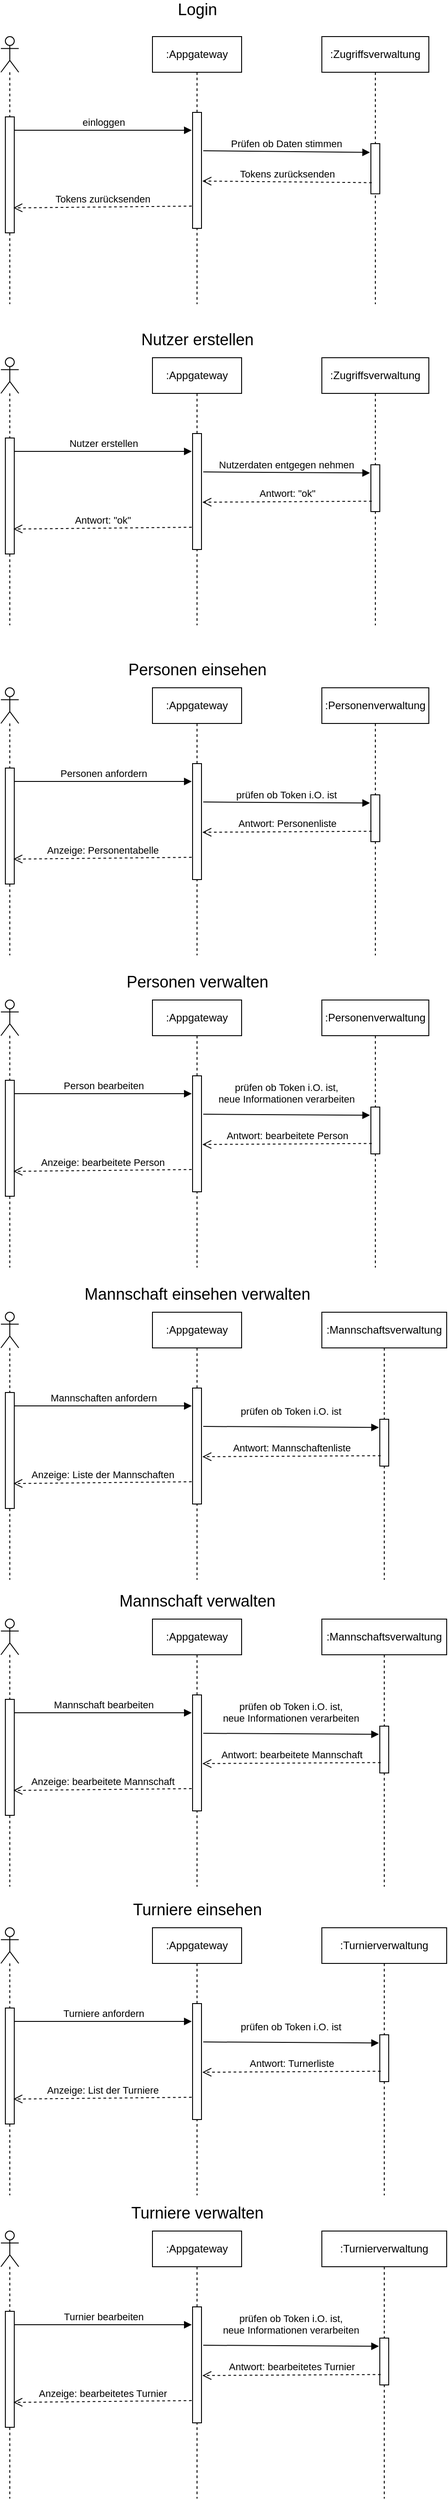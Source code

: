 <mxfile version="14.4.2" type="device"><diagram id="Lpl1IHD3yuHznrEhPR_8" name="Page-1"><mxGraphModel dx="864" dy="1890" grid="1" gridSize="10" guides="1" tooltips="1" connect="1" arrows="1" fold="1" page="1" pageScale="1" pageWidth="827" pageHeight="1169" math="0" shadow="0"><root><mxCell id="0"/><mxCell id="1" parent="0"/><mxCell id="L8T-4_Yj_eS84W-rppNU-3" value="" style="shape=umlLifeline;participant=umlActor;perimeter=lifelinePerimeter;whiteSpace=wrap;html=1;container=1;collapsible=0;recursiveResize=0;verticalAlign=top;spacingTop=36;outlineConnect=0;" vertex="1" parent="1"><mxGeometry x="70" y="10" width="20" height="300" as="geometry"/></mxCell><mxCell id="L8T-4_Yj_eS84W-rppNU-4" value="" style="html=1;points=[];perimeter=orthogonalPerimeter;" vertex="1" parent="L8T-4_Yj_eS84W-rppNU-3"><mxGeometry x="5" y="90" width="10" height="130" as="geometry"/></mxCell><mxCell id="L8T-4_Yj_eS84W-rppNU-5" value=":Appgateway" style="shape=umlLifeline;perimeter=lifelinePerimeter;whiteSpace=wrap;html=1;container=1;collapsible=0;recursiveResize=0;outlineConnect=0;" vertex="1" parent="1"><mxGeometry x="240" y="10" width="100" height="300" as="geometry"/></mxCell><mxCell id="L8T-4_Yj_eS84W-rppNU-6" value="" style="html=1;points=[];perimeter=orthogonalPerimeter;" vertex="1" parent="L8T-4_Yj_eS84W-rppNU-5"><mxGeometry x="45" y="85" width="10" height="130" as="geometry"/></mxCell><mxCell id="L8T-4_Yj_eS84W-rppNU-7" value=":Zugriffsverwaltung" style="shape=umlLifeline;perimeter=lifelinePerimeter;whiteSpace=wrap;html=1;container=1;collapsible=0;recursiveResize=0;outlineConnect=0;" vertex="1" parent="1"><mxGeometry x="430" y="10" width="120" height="300" as="geometry"/></mxCell><mxCell id="L8T-4_Yj_eS84W-rppNU-8" value="" style="html=1;points=[];perimeter=orthogonalPerimeter;" vertex="1" parent="L8T-4_Yj_eS84W-rppNU-7"><mxGeometry x="55" y="120" width="10" height="56.25" as="geometry"/></mxCell><mxCell id="L8T-4_Yj_eS84W-rppNU-9" value="einloggen" style="html=1;verticalAlign=bottom;endArrow=block;entryX=-0.1;entryY=0.154;entryDx=0;entryDy=0;entryPerimeter=0;" edge="1" parent="1" source="L8T-4_Yj_eS84W-rppNU-4" target="L8T-4_Yj_eS84W-rppNU-6"><mxGeometry relative="1" as="geometry"><mxPoint x="320" y="120" as="sourcePoint"/><mxPoint x="250" y="120" as="targetPoint"/></mxGeometry></mxCell><mxCell id="L8T-4_Yj_eS84W-rppNU-10" value="Tokens zurücksenden" style="html=1;verticalAlign=bottom;endArrow=open;dashed=1;endSize=8;entryX=0.9;entryY=0.785;entryDx=0;entryDy=0;entryPerimeter=0;exitX=-0.1;exitY=0.808;exitDx=0;exitDy=0;exitPerimeter=0;" edge="1" parent="1" source="L8T-4_Yj_eS84W-rppNU-6" target="L8T-4_Yj_eS84W-rppNU-4"><mxGeometry relative="1" as="geometry"><mxPoint x="320" y="196" as="targetPoint"/><mxPoint x="270" y="198" as="sourcePoint"/></mxGeometry></mxCell><mxCell id="L8T-4_Yj_eS84W-rppNU-11" value="Prüfen ob Daten stimmen" style="html=1;verticalAlign=bottom;endArrow=block;entryX=-0.1;entryY=0.175;entryDx=0;entryDy=0;entryPerimeter=0;exitX=1.2;exitY=0.331;exitDx=0;exitDy=0;exitPerimeter=0;" edge="1" parent="1" source="L8T-4_Yj_eS84W-rppNU-6" target="L8T-4_Yj_eS84W-rppNU-8"><mxGeometry relative="1" as="geometry"><mxPoint x="95" y="125.02" as="sourcePoint"/><mxPoint x="294" y="125.02" as="targetPoint"/></mxGeometry></mxCell><mxCell id="L8T-4_Yj_eS84W-rppNU-12" value="Tokens zurücksenden" style="html=1;verticalAlign=bottom;endArrow=open;dashed=1;endSize=8;entryX=1.1;entryY=0.592;entryDx=0;entryDy=0;entryPerimeter=0;exitX=0.1;exitY=0.778;exitDx=0;exitDy=0;exitPerimeter=0;" edge="1" parent="1" source="L8T-4_Yj_eS84W-rppNU-8" target="L8T-4_Yj_eS84W-rppNU-6"><mxGeometry relative="1" as="geometry"><mxPoint x="94" y="212.05" as="targetPoint"/><mxPoint x="294" y="210.04" as="sourcePoint"/></mxGeometry></mxCell><mxCell id="L8T-4_Yj_eS84W-rppNU-13" value="" style="shape=umlLifeline;participant=umlActor;perimeter=lifelinePerimeter;whiteSpace=wrap;html=1;container=1;collapsible=0;recursiveResize=0;verticalAlign=top;spacingTop=36;outlineConnect=0;" vertex="1" parent="1"><mxGeometry x="70" y="370" width="20" height="300" as="geometry"/></mxCell><mxCell id="L8T-4_Yj_eS84W-rppNU-14" value="" style="html=1;points=[];perimeter=orthogonalPerimeter;" vertex="1" parent="L8T-4_Yj_eS84W-rppNU-13"><mxGeometry x="5" y="90" width="10" height="130" as="geometry"/></mxCell><mxCell id="L8T-4_Yj_eS84W-rppNU-15" value=":Appgateway" style="shape=umlLifeline;perimeter=lifelinePerimeter;whiteSpace=wrap;html=1;container=1;collapsible=0;recursiveResize=0;outlineConnect=0;" vertex="1" parent="1"><mxGeometry x="240" y="370" width="100" height="300" as="geometry"/></mxCell><mxCell id="L8T-4_Yj_eS84W-rppNU-16" value="" style="html=1;points=[];perimeter=orthogonalPerimeter;" vertex="1" parent="L8T-4_Yj_eS84W-rppNU-15"><mxGeometry x="45" y="85" width="10" height="130" as="geometry"/></mxCell><mxCell id="L8T-4_Yj_eS84W-rppNU-17" value=":Zugriffsverwaltung" style="shape=umlLifeline;perimeter=lifelinePerimeter;whiteSpace=wrap;html=1;container=1;collapsible=0;recursiveResize=0;outlineConnect=0;" vertex="1" parent="1"><mxGeometry x="430" y="370" width="120" height="300" as="geometry"/></mxCell><mxCell id="L8T-4_Yj_eS84W-rppNU-18" value="" style="html=1;points=[];perimeter=orthogonalPerimeter;" vertex="1" parent="L8T-4_Yj_eS84W-rppNU-17"><mxGeometry x="55" y="120" width="10" height="52.5" as="geometry"/></mxCell><mxCell id="L8T-4_Yj_eS84W-rppNU-19" value="Nutzer erstellen" style="html=1;verticalAlign=bottom;endArrow=block;entryX=-0.1;entryY=0.154;entryDx=0;entryDy=0;entryPerimeter=0;" edge="1" parent="1" source="L8T-4_Yj_eS84W-rppNU-14" target="L8T-4_Yj_eS84W-rppNU-16"><mxGeometry relative="1" as="geometry"><mxPoint x="320" y="480" as="sourcePoint"/><mxPoint x="250" y="480" as="targetPoint"/></mxGeometry></mxCell><mxCell id="L8T-4_Yj_eS84W-rppNU-20" value="Antwort: &quot;ok&quot;" style="html=1;verticalAlign=bottom;endArrow=open;dashed=1;endSize=8;entryX=0.9;entryY=0.785;entryDx=0;entryDy=0;entryPerimeter=0;exitX=-0.1;exitY=0.808;exitDx=0;exitDy=0;exitPerimeter=0;" edge="1" parent="1" source="L8T-4_Yj_eS84W-rppNU-16" target="L8T-4_Yj_eS84W-rppNU-14"><mxGeometry relative="1" as="geometry"><mxPoint x="320" y="556" as="targetPoint"/><mxPoint x="270" y="558" as="sourcePoint"/></mxGeometry></mxCell><mxCell id="L8T-4_Yj_eS84W-rppNU-21" value="Nutzerdaten entgegen nehmen" style="html=1;verticalAlign=bottom;endArrow=block;entryX=-0.1;entryY=0.175;entryDx=0;entryDy=0;entryPerimeter=0;exitX=1.2;exitY=0.331;exitDx=0;exitDy=0;exitPerimeter=0;" edge="1" parent="1" source="L8T-4_Yj_eS84W-rppNU-16" target="L8T-4_Yj_eS84W-rppNU-18"><mxGeometry relative="1" as="geometry"><mxPoint x="95" y="485.02" as="sourcePoint"/><mxPoint x="294" y="485.02" as="targetPoint"/></mxGeometry></mxCell><mxCell id="L8T-4_Yj_eS84W-rppNU-22" value="Antwort: &quot;ok&quot;" style="html=1;verticalAlign=bottom;endArrow=open;dashed=1;endSize=8;entryX=1.1;entryY=0.592;entryDx=0;entryDy=0;entryPerimeter=0;exitX=0.1;exitY=0.778;exitDx=0;exitDy=0;exitPerimeter=0;" edge="1" parent="1" source="L8T-4_Yj_eS84W-rppNU-18" target="L8T-4_Yj_eS84W-rppNU-16"><mxGeometry relative="1" as="geometry"><mxPoint x="94" y="572.05" as="targetPoint"/><mxPoint x="294" y="570.04" as="sourcePoint"/></mxGeometry></mxCell><mxCell id="L8T-4_Yj_eS84W-rppNU-33" value="&lt;font style=&quot;font-size: 18px&quot;&gt;Login&lt;/font&gt;" style="text;html=1;align=center;verticalAlign=middle;resizable=0;points=[];autosize=1;" vertex="1" parent="1"><mxGeometry x="260" y="-30" width="60" height="20" as="geometry"/></mxCell><mxCell id="L8T-4_Yj_eS84W-rppNU-34" value="&lt;font style=&quot;font-size: 18px&quot;&gt;Nutzer erstellen&lt;br&gt;&lt;/font&gt;" style="text;html=1;align=center;verticalAlign=middle;resizable=0;points=[];autosize=1;" vertex="1" parent="1"><mxGeometry x="220" y="340" width="140" height="20" as="geometry"/></mxCell><mxCell id="L8T-4_Yj_eS84W-rppNU-35" value="" style="shape=umlLifeline;participant=umlActor;perimeter=lifelinePerimeter;whiteSpace=wrap;html=1;container=1;collapsible=0;recursiveResize=0;verticalAlign=top;spacingTop=36;outlineConnect=0;" vertex="1" parent="1"><mxGeometry x="70" y="740" width="20" height="300" as="geometry"/></mxCell><mxCell id="L8T-4_Yj_eS84W-rppNU-36" value="" style="html=1;points=[];perimeter=orthogonalPerimeter;" vertex="1" parent="L8T-4_Yj_eS84W-rppNU-35"><mxGeometry x="5" y="90" width="10" height="130" as="geometry"/></mxCell><mxCell id="L8T-4_Yj_eS84W-rppNU-37" value=":Appgateway" style="shape=umlLifeline;perimeter=lifelinePerimeter;whiteSpace=wrap;html=1;container=1;collapsible=0;recursiveResize=0;outlineConnect=0;" vertex="1" parent="1"><mxGeometry x="240" y="740" width="100" height="300" as="geometry"/></mxCell><mxCell id="L8T-4_Yj_eS84W-rppNU-38" value="" style="html=1;points=[];perimeter=orthogonalPerimeter;" vertex="1" parent="L8T-4_Yj_eS84W-rppNU-37"><mxGeometry x="45" y="85" width="10" height="130" as="geometry"/></mxCell><mxCell id="L8T-4_Yj_eS84W-rppNU-39" value=":Personenverwaltung" style="shape=umlLifeline;perimeter=lifelinePerimeter;whiteSpace=wrap;html=1;container=1;collapsible=0;recursiveResize=0;outlineConnect=0;" vertex="1" parent="1"><mxGeometry x="430" y="740" width="120" height="300" as="geometry"/></mxCell><mxCell id="L8T-4_Yj_eS84W-rppNU-40" value="" style="html=1;points=[];perimeter=orthogonalPerimeter;" vertex="1" parent="L8T-4_Yj_eS84W-rppNU-39"><mxGeometry x="55" y="120" width="10" height="52.5" as="geometry"/></mxCell><mxCell id="L8T-4_Yj_eS84W-rppNU-41" value="Personen anfordern" style="html=1;verticalAlign=bottom;endArrow=block;entryX=-0.1;entryY=0.154;entryDx=0;entryDy=0;entryPerimeter=0;" edge="1" parent="1" source="L8T-4_Yj_eS84W-rppNU-36" target="L8T-4_Yj_eS84W-rppNU-38"><mxGeometry relative="1" as="geometry"><mxPoint x="320" y="850" as="sourcePoint"/><mxPoint x="250" y="850" as="targetPoint"/></mxGeometry></mxCell><mxCell id="L8T-4_Yj_eS84W-rppNU-42" value="Anzeige: Personentabelle" style="html=1;verticalAlign=bottom;endArrow=open;dashed=1;endSize=8;entryX=0.9;entryY=0.785;entryDx=0;entryDy=0;entryPerimeter=0;exitX=-0.1;exitY=0.808;exitDx=0;exitDy=0;exitPerimeter=0;" edge="1" parent="1" source="L8T-4_Yj_eS84W-rppNU-38" target="L8T-4_Yj_eS84W-rppNU-36"><mxGeometry relative="1" as="geometry"><mxPoint x="320" y="926" as="targetPoint"/><mxPoint x="270" y="928" as="sourcePoint"/></mxGeometry></mxCell><mxCell id="L8T-4_Yj_eS84W-rppNU-43" value="prüfen ob Token i.O. ist" style="html=1;verticalAlign=bottom;endArrow=block;entryX=-0.1;entryY=0.175;entryDx=0;entryDy=0;entryPerimeter=0;exitX=1.2;exitY=0.331;exitDx=0;exitDy=0;exitPerimeter=0;" edge="1" parent="1" source="L8T-4_Yj_eS84W-rppNU-38" target="L8T-4_Yj_eS84W-rppNU-40"><mxGeometry relative="1" as="geometry"><mxPoint x="95" y="855.02" as="sourcePoint"/><mxPoint x="294" y="855.02" as="targetPoint"/></mxGeometry></mxCell><mxCell id="L8T-4_Yj_eS84W-rppNU-44" value="Antwort: Personenliste" style="html=1;verticalAlign=bottom;endArrow=open;dashed=1;endSize=8;entryX=1.1;entryY=0.592;entryDx=0;entryDy=0;entryPerimeter=0;exitX=0.1;exitY=0.778;exitDx=0;exitDy=0;exitPerimeter=0;" edge="1" parent="1" source="L8T-4_Yj_eS84W-rppNU-40" target="L8T-4_Yj_eS84W-rppNU-38"><mxGeometry relative="1" as="geometry"><mxPoint x="94" y="942.05" as="targetPoint"/><mxPoint x="294" y="940.04" as="sourcePoint"/></mxGeometry></mxCell><mxCell id="L8T-4_Yj_eS84W-rppNU-45" value="&lt;font style=&quot;font-size: 18px&quot;&gt;Personen einsehen&lt;br&gt;&lt;/font&gt;" style="text;html=1;align=center;verticalAlign=middle;resizable=0;points=[];autosize=1;" vertex="1" parent="1"><mxGeometry x="205" y="710" width="170" height="20" as="geometry"/></mxCell><mxCell id="L8T-4_Yj_eS84W-rppNU-46" value="" style="shape=umlLifeline;participant=umlActor;perimeter=lifelinePerimeter;whiteSpace=wrap;html=1;container=1;collapsible=0;recursiveResize=0;verticalAlign=top;spacingTop=36;outlineConnect=0;" vertex="1" parent="1"><mxGeometry x="70" y="1090" width="20" height="300" as="geometry"/></mxCell><mxCell id="L8T-4_Yj_eS84W-rppNU-47" value="" style="html=1;points=[];perimeter=orthogonalPerimeter;" vertex="1" parent="L8T-4_Yj_eS84W-rppNU-46"><mxGeometry x="5" y="90" width="10" height="130" as="geometry"/></mxCell><mxCell id="L8T-4_Yj_eS84W-rppNU-48" value=":Appgateway" style="shape=umlLifeline;perimeter=lifelinePerimeter;whiteSpace=wrap;html=1;container=1;collapsible=0;recursiveResize=0;outlineConnect=0;" vertex="1" parent="1"><mxGeometry x="240" y="1090" width="100" height="300" as="geometry"/></mxCell><mxCell id="L8T-4_Yj_eS84W-rppNU-49" value="" style="html=1;points=[];perimeter=orthogonalPerimeter;" vertex="1" parent="L8T-4_Yj_eS84W-rppNU-48"><mxGeometry x="45" y="85" width="10" height="130" as="geometry"/></mxCell><mxCell id="L8T-4_Yj_eS84W-rppNU-50" value=":Personenverwaltung" style="shape=umlLifeline;perimeter=lifelinePerimeter;whiteSpace=wrap;html=1;container=1;collapsible=0;recursiveResize=0;outlineConnect=0;" vertex="1" parent="1"><mxGeometry x="430" y="1090" width="120" height="300" as="geometry"/></mxCell><mxCell id="L8T-4_Yj_eS84W-rppNU-51" value="" style="html=1;points=[];perimeter=orthogonalPerimeter;" vertex="1" parent="L8T-4_Yj_eS84W-rppNU-50"><mxGeometry x="55" y="120" width="10" height="52.5" as="geometry"/></mxCell><mxCell id="L8T-4_Yj_eS84W-rppNU-52" value="Person bearbeiten" style="html=1;verticalAlign=bottom;endArrow=block;entryX=-0.1;entryY=0.154;entryDx=0;entryDy=0;entryPerimeter=0;" edge="1" parent="1" source="L8T-4_Yj_eS84W-rppNU-47" target="L8T-4_Yj_eS84W-rppNU-49"><mxGeometry relative="1" as="geometry"><mxPoint x="320" y="1200" as="sourcePoint"/><mxPoint x="250" y="1200" as="targetPoint"/></mxGeometry></mxCell><mxCell id="L8T-4_Yj_eS84W-rppNU-53" value="Anzeige: bearbeitete Person" style="html=1;verticalAlign=bottom;endArrow=open;dashed=1;endSize=8;entryX=0.9;entryY=0.785;entryDx=0;entryDy=0;entryPerimeter=0;exitX=-0.1;exitY=0.808;exitDx=0;exitDy=0;exitPerimeter=0;" edge="1" parent="1" source="L8T-4_Yj_eS84W-rppNU-49" target="L8T-4_Yj_eS84W-rppNU-47"><mxGeometry relative="1" as="geometry"><mxPoint x="320" y="1276" as="targetPoint"/><mxPoint x="270" y="1278" as="sourcePoint"/></mxGeometry></mxCell><mxCell id="L8T-4_Yj_eS84W-rppNU-54" value="&lt;div&gt;prüfen ob Token i.O. ist,&lt;/div&gt;&lt;div&gt;neue Informationen verarbeiten&lt;br&gt;&lt;/div&gt;" style="html=1;verticalAlign=bottom;endArrow=block;entryX=-0.1;entryY=0.175;entryDx=0;entryDy=0;entryPerimeter=0;exitX=1.2;exitY=0.331;exitDx=0;exitDy=0;exitPerimeter=0;" edge="1" parent="1" source="L8T-4_Yj_eS84W-rppNU-49" target="L8T-4_Yj_eS84W-rppNU-51"><mxGeometry x="-0.006" y="9" relative="1" as="geometry"><mxPoint x="95" y="1205.02" as="sourcePoint"/><mxPoint x="294" y="1205.02" as="targetPoint"/><mxPoint as="offset"/></mxGeometry></mxCell><mxCell id="L8T-4_Yj_eS84W-rppNU-55" value="Antwort: bearbeitete Person" style="html=1;verticalAlign=bottom;endArrow=open;dashed=1;endSize=8;entryX=1.1;entryY=0.592;entryDx=0;entryDy=0;entryPerimeter=0;exitX=0.1;exitY=0.778;exitDx=0;exitDy=0;exitPerimeter=0;" edge="1" parent="1" source="L8T-4_Yj_eS84W-rppNU-51" target="L8T-4_Yj_eS84W-rppNU-49"><mxGeometry relative="1" as="geometry"><mxPoint x="94" y="1292.05" as="targetPoint"/><mxPoint x="294" y="1290.04" as="sourcePoint"/></mxGeometry></mxCell><mxCell id="L8T-4_Yj_eS84W-rppNU-56" value="&lt;font style=&quot;font-size: 18px&quot;&gt;Personen verwalten&lt;br&gt;&lt;/font&gt;" style="text;html=1;align=center;verticalAlign=middle;resizable=0;points=[];autosize=1;" vertex="1" parent="1"><mxGeometry x="205" y="1060" width="170" height="20" as="geometry"/></mxCell><mxCell id="L8T-4_Yj_eS84W-rppNU-57" value="" style="shape=umlLifeline;participant=umlActor;perimeter=lifelinePerimeter;whiteSpace=wrap;html=1;container=1;collapsible=0;recursiveResize=0;verticalAlign=top;spacingTop=36;outlineConnect=0;" vertex="1" parent="1"><mxGeometry x="70" y="1440" width="20" height="300" as="geometry"/></mxCell><mxCell id="L8T-4_Yj_eS84W-rppNU-58" value="" style="html=1;points=[];perimeter=orthogonalPerimeter;" vertex="1" parent="L8T-4_Yj_eS84W-rppNU-57"><mxGeometry x="5" y="90" width="10" height="130" as="geometry"/></mxCell><mxCell id="L8T-4_Yj_eS84W-rppNU-59" value=":Appgateway" style="shape=umlLifeline;perimeter=lifelinePerimeter;whiteSpace=wrap;html=1;container=1;collapsible=0;recursiveResize=0;outlineConnect=0;" vertex="1" parent="1"><mxGeometry x="240" y="1440" width="100" height="300" as="geometry"/></mxCell><mxCell id="L8T-4_Yj_eS84W-rppNU-60" value="" style="html=1;points=[];perimeter=orthogonalPerimeter;" vertex="1" parent="L8T-4_Yj_eS84W-rppNU-59"><mxGeometry x="45" y="85" width="10" height="130" as="geometry"/></mxCell><mxCell id="L8T-4_Yj_eS84W-rppNU-61" value=":Mannschaftsverwaltung" style="shape=umlLifeline;perimeter=lifelinePerimeter;whiteSpace=wrap;html=1;container=1;collapsible=0;recursiveResize=0;outlineConnect=0;" vertex="1" parent="1"><mxGeometry x="430" y="1440" width="140" height="300" as="geometry"/></mxCell><mxCell id="L8T-4_Yj_eS84W-rppNU-62" value="" style="html=1;points=[];perimeter=orthogonalPerimeter;" vertex="1" parent="L8T-4_Yj_eS84W-rppNU-61"><mxGeometry x="65" y="120" width="10" height="52.5" as="geometry"/></mxCell><mxCell id="L8T-4_Yj_eS84W-rppNU-63" value="Mannschaften anfordern" style="html=1;verticalAlign=bottom;endArrow=block;entryX=-0.1;entryY=0.154;entryDx=0;entryDy=0;entryPerimeter=0;" edge="1" parent="1" source="L8T-4_Yj_eS84W-rppNU-58" target="L8T-4_Yj_eS84W-rppNU-60"><mxGeometry relative="1" as="geometry"><mxPoint x="320" y="1550" as="sourcePoint"/><mxPoint x="250" y="1550" as="targetPoint"/></mxGeometry></mxCell><mxCell id="L8T-4_Yj_eS84W-rppNU-64" value="Anzeige: Liste der Mannschaften" style="html=1;verticalAlign=bottom;endArrow=open;dashed=1;endSize=8;entryX=0.9;entryY=0.785;entryDx=0;entryDy=0;entryPerimeter=0;exitX=-0.1;exitY=0.808;exitDx=0;exitDy=0;exitPerimeter=0;" edge="1" parent="1" source="L8T-4_Yj_eS84W-rppNU-60" target="L8T-4_Yj_eS84W-rppNU-58"><mxGeometry relative="1" as="geometry"><mxPoint x="320" y="1626" as="targetPoint"/><mxPoint x="270" y="1628" as="sourcePoint"/></mxGeometry></mxCell><mxCell id="L8T-4_Yj_eS84W-rppNU-65" value="&lt;div&gt;prüfen ob Token i.O. ist&lt;/div&gt;" style="html=1;verticalAlign=bottom;endArrow=block;entryX=-0.1;entryY=0.175;entryDx=0;entryDy=0;entryPerimeter=0;exitX=1.2;exitY=0.331;exitDx=0;exitDy=0;exitPerimeter=0;" edge="1" parent="1" source="L8T-4_Yj_eS84W-rppNU-60" target="L8T-4_Yj_eS84W-rppNU-62"><mxGeometry x="-0.006" y="9" relative="1" as="geometry"><mxPoint x="95" y="1555.02" as="sourcePoint"/><mxPoint x="294" y="1555.02" as="targetPoint"/><mxPoint as="offset"/></mxGeometry></mxCell><mxCell id="L8T-4_Yj_eS84W-rppNU-66" value="Antwort: Mannschaftenliste" style="html=1;verticalAlign=bottom;endArrow=open;dashed=1;endSize=8;entryX=1.1;entryY=0.592;entryDx=0;entryDy=0;entryPerimeter=0;exitX=0.1;exitY=0.778;exitDx=0;exitDy=0;exitPerimeter=0;" edge="1" parent="1" source="L8T-4_Yj_eS84W-rppNU-62" target="L8T-4_Yj_eS84W-rppNU-60"><mxGeometry relative="1" as="geometry"><mxPoint x="94" y="1642.05" as="targetPoint"/><mxPoint x="294" y="1640.04" as="sourcePoint"/></mxGeometry></mxCell><mxCell id="L8T-4_Yj_eS84W-rppNU-67" value="&lt;font style=&quot;font-size: 18px&quot;&gt;Mannschaft einsehen verwalten&lt;br&gt;&lt;/font&gt;" style="text;html=1;align=center;verticalAlign=middle;resizable=0;points=[];autosize=1;" vertex="1" parent="1"><mxGeometry x="155" y="1410" width="270" height="20" as="geometry"/></mxCell><mxCell id="L8T-4_Yj_eS84W-rppNU-68" value="" style="shape=umlLifeline;participant=umlActor;perimeter=lifelinePerimeter;whiteSpace=wrap;html=1;container=1;collapsible=0;recursiveResize=0;verticalAlign=top;spacingTop=36;outlineConnect=0;" vertex="1" parent="1"><mxGeometry x="70" y="1784" width="20" height="300" as="geometry"/></mxCell><mxCell id="L8T-4_Yj_eS84W-rppNU-69" value="" style="html=1;points=[];perimeter=orthogonalPerimeter;" vertex="1" parent="L8T-4_Yj_eS84W-rppNU-68"><mxGeometry x="5" y="90" width="10" height="130" as="geometry"/></mxCell><mxCell id="L8T-4_Yj_eS84W-rppNU-70" value=":Appgateway" style="shape=umlLifeline;perimeter=lifelinePerimeter;whiteSpace=wrap;html=1;container=1;collapsible=0;recursiveResize=0;outlineConnect=0;" vertex="1" parent="1"><mxGeometry x="240" y="1784" width="100" height="300" as="geometry"/></mxCell><mxCell id="L8T-4_Yj_eS84W-rppNU-71" value="" style="html=1;points=[];perimeter=orthogonalPerimeter;" vertex="1" parent="L8T-4_Yj_eS84W-rppNU-70"><mxGeometry x="45" y="85" width="10" height="130" as="geometry"/></mxCell><mxCell id="L8T-4_Yj_eS84W-rppNU-72" value=":Mannschaftsverwaltung" style="shape=umlLifeline;perimeter=lifelinePerimeter;whiteSpace=wrap;html=1;container=1;collapsible=0;recursiveResize=0;outlineConnect=0;" vertex="1" parent="1"><mxGeometry x="430" y="1784" width="140" height="300" as="geometry"/></mxCell><mxCell id="L8T-4_Yj_eS84W-rppNU-73" value="" style="html=1;points=[];perimeter=orthogonalPerimeter;" vertex="1" parent="L8T-4_Yj_eS84W-rppNU-72"><mxGeometry x="65" y="120" width="10" height="52.5" as="geometry"/></mxCell><mxCell id="L8T-4_Yj_eS84W-rppNU-74" value="Mannschaft bearbeiten" style="html=1;verticalAlign=bottom;endArrow=block;entryX=-0.1;entryY=0.154;entryDx=0;entryDy=0;entryPerimeter=0;" edge="1" parent="1" source="L8T-4_Yj_eS84W-rppNU-69" target="L8T-4_Yj_eS84W-rppNU-71"><mxGeometry relative="1" as="geometry"><mxPoint x="320" y="1894" as="sourcePoint"/><mxPoint x="250" y="1894" as="targetPoint"/></mxGeometry></mxCell><mxCell id="L8T-4_Yj_eS84W-rppNU-75" value="Anzeige: bearbeitete Mannschaft" style="html=1;verticalAlign=bottom;endArrow=open;dashed=1;endSize=8;entryX=0.9;entryY=0.785;entryDx=0;entryDy=0;entryPerimeter=0;exitX=-0.1;exitY=0.808;exitDx=0;exitDy=0;exitPerimeter=0;" edge="1" parent="1" source="L8T-4_Yj_eS84W-rppNU-71" target="L8T-4_Yj_eS84W-rppNU-69"><mxGeometry relative="1" as="geometry"><mxPoint x="320" y="1970" as="targetPoint"/><mxPoint x="270" y="1972" as="sourcePoint"/></mxGeometry></mxCell><mxCell id="L8T-4_Yj_eS84W-rppNU-76" value="&lt;div&gt;prüfen ob Token i.O. ist,&lt;/div&gt;&lt;div&gt;neue Informationen verarbeiten&lt;br&gt;&lt;/div&gt;" style="html=1;verticalAlign=bottom;endArrow=block;entryX=-0.1;entryY=0.175;entryDx=0;entryDy=0;entryPerimeter=0;exitX=1.2;exitY=0.331;exitDx=0;exitDy=0;exitPerimeter=0;" edge="1" parent="1" source="L8T-4_Yj_eS84W-rppNU-71" target="L8T-4_Yj_eS84W-rppNU-73"><mxGeometry x="-0.006" y="9" relative="1" as="geometry"><mxPoint x="95" y="1899.02" as="sourcePoint"/><mxPoint x="294" y="1899.02" as="targetPoint"/><mxPoint as="offset"/></mxGeometry></mxCell><mxCell id="L8T-4_Yj_eS84W-rppNU-77" value="Antwort: bearbeitete Mannschaft" style="html=1;verticalAlign=bottom;endArrow=open;dashed=1;endSize=8;entryX=1.1;entryY=0.592;entryDx=0;entryDy=0;entryPerimeter=0;exitX=0.1;exitY=0.778;exitDx=0;exitDy=0;exitPerimeter=0;" edge="1" parent="1" source="L8T-4_Yj_eS84W-rppNU-73" target="L8T-4_Yj_eS84W-rppNU-71"><mxGeometry relative="1" as="geometry"><mxPoint x="94" y="1986.05" as="targetPoint"/><mxPoint x="294" y="1984.04" as="sourcePoint"/></mxGeometry></mxCell><mxCell id="L8T-4_Yj_eS84W-rppNU-78" value="&lt;font style=&quot;font-size: 18px&quot;&gt;Mannschaft verwalten&lt;br&gt;&lt;/font&gt;" style="text;html=1;align=center;verticalAlign=middle;resizable=0;points=[];autosize=1;" vertex="1" parent="1"><mxGeometry x="195" y="1754" width="190" height="20" as="geometry"/></mxCell><mxCell id="L8T-4_Yj_eS84W-rppNU-79" value="" style="shape=umlLifeline;participant=umlActor;perimeter=lifelinePerimeter;whiteSpace=wrap;html=1;container=1;collapsible=0;recursiveResize=0;verticalAlign=top;spacingTop=36;outlineConnect=0;" vertex="1" parent="1"><mxGeometry x="70" y="2130" width="20" height="300" as="geometry"/></mxCell><mxCell id="L8T-4_Yj_eS84W-rppNU-80" value="" style="html=1;points=[];perimeter=orthogonalPerimeter;" vertex="1" parent="L8T-4_Yj_eS84W-rppNU-79"><mxGeometry x="5" y="90" width="10" height="130" as="geometry"/></mxCell><mxCell id="L8T-4_Yj_eS84W-rppNU-81" value=":Appgateway" style="shape=umlLifeline;perimeter=lifelinePerimeter;whiteSpace=wrap;html=1;container=1;collapsible=0;recursiveResize=0;outlineConnect=0;" vertex="1" parent="1"><mxGeometry x="240" y="2130" width="100" height="300" as="geometry"/></mxCell><mxCell id="L8T-4_Yj_eS84W-rppNU-82" value="" style="html=1;points=[];perimeter=orthogonalPerimeter;" vertex="1" parent="L8T-4_Yj_eS84W-rppNU-81"><mxGeometry x="45" y="85" width="10" height="130" as="geometry"/></mxCell><mxCell id="L8T-4_Yj_eS84W-rppNU-83" value=":Turnierverwaltung" style="shape=umlLifeline;perimeter=lifelinePerimeter;whiteSpace=wrap;html=1;container=1;collapsible=0;recursiveResize=0;outlineConnect=0;" vertex="1" parent="1"><mxGeometry x="430" y="2130" width="140" height="300" as="geometry"/></mxCell><mxCell id="L8T-4_Yj_eS84W-rppNU-84" value="" style="html=1;points=[];perimeter=orthogonalPerimeter;" vertex="1" parent="L8T-4_Yj_eS84W-rppNU-83"><mxGeometry x="65" y="120" width="10" height="52.5" as="geometry"/></mxCell><mxCell id="L8T-4_Yj_eS84W-rppNU-85" value="Turniere anfordern" style="html=1;verticalAlign=bottom;endArrow=block;entryX=-0.1;entryY=0.154;entryDx=0;entryDy=0;entryPerimeter=0;" edge="1" parent="1" source="L8T-4_Yj_eS84W-rppNU-80" target="L8T-4_Yj_eS84W-rppNU-82"><mxGeometry relative="1" as="geometry"><mxPoint x="320" y="2240" as="sourcePoint"/><mxPoint x="250" y="2240" as="targetPoint"/></mxGeometry></mxCell><mxCell id="L8T-4_Yj_eS84W-rppNU-86" value="Anzeige: List der Turniere" style="html=1;verticalAlign=bottom;endArrow=open;dashed=1;endSize=8;entryX=0.9;entryY=0.785;entryDx=0;entryDy=0;entryPerimeter=0;exitX=-0.1;exitY=0.808;exitDx=0;exitDy=0;exitPerimeter=0;" edge="1" parent="1" source="L8T-4_Yj_eS84W-rppNU-82" target="L8T-4_Yj_eS84W-rppNU-80"><mxGeometry relative="1" as="geometry"><mxPoint x="320" y="2316" as="targetPoint"/><mxPoint x="270" y="2318" as="sourcePoint"/></mxGeometry></mxCell><mxCell id="L8T-4_Yj_eS84W-rppNU-87" value="&lt;div&gt;prüfen ob Token i.O. ist&lt;/div&gt;" style="html=1;verticalAlign=bottom;endArrow=block;entryX=-0.1;entryY=0.175;entryDx=0;entryDy=0;entryPerimeter=0;exitX=1.2;exitY=0.331;exitDx=0;exitDy=0;exitPerimeter=0;" edge="1" parent="1" source="L8T-4_Yj_eS84W-rppNU-82" target="L8T-4_Yj_eS84W-rppNU-84"><mxGeometry x="-0.006" y="9" relative="1" as="geometry"><mxPoint x="95" y="2245.02" as="sourcePoint"/><mxPoint x="294" y="2245.02" as="targetPoint"/><mxPoint as="offset"/></mxGeometry></mxCell><mxCell id="L8T-4_Yj_eS84W-rppNU-88" value="Antwort: Turnerliste" style="html=1;verticalAlign=bottom;endArrow=open;dashed=1;endSize=8;entryX=1.1;entryY=0.592;entryDx=0;entryDy=0;entryPerimeter=0;exitX=0.1;exitY=0.778;exitDx=0;exitDy=0;exitPerimeter=0;" edge="1" parent="1" source="L8T-4_Yj_eS84W-rppNU-84" target="L8T-4_Yj_eS84W-rppNU-82"><mxGeometry relative="1" as="geometry"><mxPoint x="94" y="2332.05" as="targetPoint"/><mxPoint x="294" y="2330.04" as="sourcePoint"/></mxGeometry></mxCell><mxCell id="L8T-4_Yj_eS84W-rppNU-89" value="&lt;font style=&quot;font-size: 18px&quot;&gt;Turniere einsehen&lt;br&gt;&lt;/font&gt;" style="text;html=1;align=center;verticalAlign=middle;resizable=0;points=[];autosize=1;" vertex="1" parent="1"><mxGeometry x="210" y="2100" width="160" height="20" as="geometry"/></mxCell><mxCell id="L8T-4_Yj_eS84W-rppNU-90" value="" style="shape=umlLifeline;participant=umlActor;perimeter=lifelinePerimeter;whiteSpace=wrap;html=1;container=1;collapsible=0;recursiveResize=0;verticalAlign=top;spacingTop=36;outlineConnect=0;" vertex="1" parent="1"><mxGeometry x="70" y="2470" width="20" height="300" as="geometry"/></mxCell><mxCell id="L8T-4_Yj_eS84W-rppNU-91" value="" style="html=1;points=[];perimeter=orthogonalPerimeter;" vertex="1" parent="L8T-4_Yj_eS84W-rppNU-90"><mxGeometry x="5" y="90" width="10" height="130" as="geometry"/></mxCell><mxCell id="L8T-4_Yj_eS84W-rppNU-92" value=":Appgateway" style="shape=umlLifeline;perimeter=lifelinePerimeter;whiteSpace=wrap;html=1;container=1;collapsible=0;recursiveResize=0;outlineConnect=0;" vertex="1" parent="1"><mxGeometry x="240" y="2470" width="100" height="300" as="geometry"/></mxCell><mxCell id="L8T-4_Yj_eS84W-rppNU-93" value="" style="html=1;points=[];perimeter=orthogonalPerimeter;" vertex="1" parent="L8T-4_Yj_eS84W-rppNU-92"><mxGeometry x="45" y="85" width="10" height="130" as="geometry"/></mxCell><mxCell id="L8T-4_Yj_eS84W-rppNU-94" value=":Turnierverwaltung" style="shape=umlLifeline;perimeter=lifelinePerimeter;whiteSpace=wrap;html=1;container=1;collapsible=0;recursiveResize=0;outlineConnect=0;" vertex="1" parent="1"><mxGeometry x="430" y="2470" width="140" height="300" as="geometry"/></mxCell><mxCell id="L8T-4_Yj_eS84W-rppNU-95" value="" style="html=1;points=[];perimeter=orthogonalPerimeter;" vertex="1" parent="L8T-4_Yj_eS84W-rppNU-94"><mxGeometry x="65" y="120" width="10" height="52.5" as="geometry"/></mxCell><mxCell id="L8T-4_Yj_eS84W-rppNU-96" value="Turnier bearbeiten" style="html=1;verticalAlign=bottom;endArrow=block;entryX=-0.1;entryY=0.154;entryDx=0;entryDy=0;entryPerimeter=0;" edge="1" parent="1" source="L8T-4_Yj_eS84W-rppNU-91" target="L8T-4_Yj_eS84W-rppNU-93"><mxGeometry relative="1" as="geometry"><mxPoint x="320" y="2580" as="sourcePoint"/><mxPoint x="250" y="2580" as="targetPoint"/></mxGeometry></mxCell><mxCell id="L8T-4_Yj_eS84W-rppNU-97" value="Anzeige: bearbeitetes Turnier" style="html=1;verticalAlign=bottom;endArrow=open;dashed=1;endSize=8;entryX=0.9;entryY=0.785;entryDx=0;entryDy=0;entryPerimeter=0;exitX=-0.1;exitY=0.808;exitDx=0;exitDy=0;exitPerimeter=0;" edge="1" parent="1" source="L8T-4_Yj_eS84W-rppNU-93" target="L8T-4_Yj_eS84W-rppNU-91"><mxGeometry relative="1" as="geometry"><mxPoint x="320" y="2656" as="targetPoint"/><mxPoint x="270" y="2658" as="sourcePoint"/></mxGeometry></mxCell><mxCell id="L8T-4_Yj_eS84W-rppNU-98" value="&lt;div&gt;prüfen ob Token i.O. ist,&lt;/div&gt;&lt;div&gt;neue Informationen verarbeiten&lt;br&gt;&lt;/div&gt;" style="html=1;verticalAlign=bottom;endArrow=block;entryX=-0.1;entryY=0.175;entryDx=0;entryDy=0;entryPerimeter=0;exitX=1.2;exitY=0.331;exitDx=0;exitDy=0;exitPerimeter=0;" edge="1" parent="1" source="L8T-4_Yj_eS84W-rppNU-93" target="L8T-4_Yj_eS84W-rppNU-95"><mxGeometry x="-0.006" y="9" relative="1" as="geometry"><mxPoint x="95" y="2585.02" as="sourcePoint"/><mxPoint x="294" y="2585.02" as="targetPoint"/><mxPoint as="offset"/></mxGeometry></mxCell><mxCell id="L8T-4_Yj_eS84W-rppNU-99" value="Antwort: bearbeitetes Turnier" style="html=1;verticalAlign=bottom;endArrow=open;dashed=1;endSize=8;entryX=1.1;entryY=0.592;entryDx=0;entryDy=0;entryPerimeter=0;exitX=0.1;exitY=0.778;exitDx=0;exitDy=0;exitPerimeter=0;" edge="1" parent="1" source="L8T-4_Yj_eS84W-rppNU-95" target="L8T-4_Yj_eS84W-rppNU-93"><mxGeometry relative="1" as="geometry"><mxPoint x="94" y="2672.05" as="targetPoint"/><mxPoint x="294" y="2670.04" as="sourcePoint"/></mxGeometry></mxCell><mxCell id="L8T-4_Yj_eS84W-rppNU-100" value="&lt;font style=&quot;font-size: 18px&quot;&gt;Turniere verwalten&lt;br&gt;&lt;/font&gt;" style="text;html=1;align=center;verticalAlign=middle;resizable=0;points=[];autosize=1;" vertex="1" parent="1"><mxGeometry x="210" y="2440" width="160" height="20" as="geometry"/></mxCell></root></mxGraphModel></diagram></mxfile>